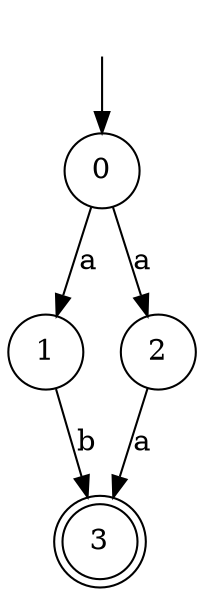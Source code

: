 digraph NFA {
    rankdir=TB;
    0 [label="0", shape=circle];
    1 [label="1", shape=circle];
    2 [label="2", shape=circle];
    3 [label="3", shape=doublecircle];
    init [label=" ",shape=none,height=0,width=0];

    init -> 0;
    0 -> 1 [label="a"];
    0 -> 2 [label="a"];
    1 -> 3 [label="b"];
    2 -> 3 [label="a"];
}
